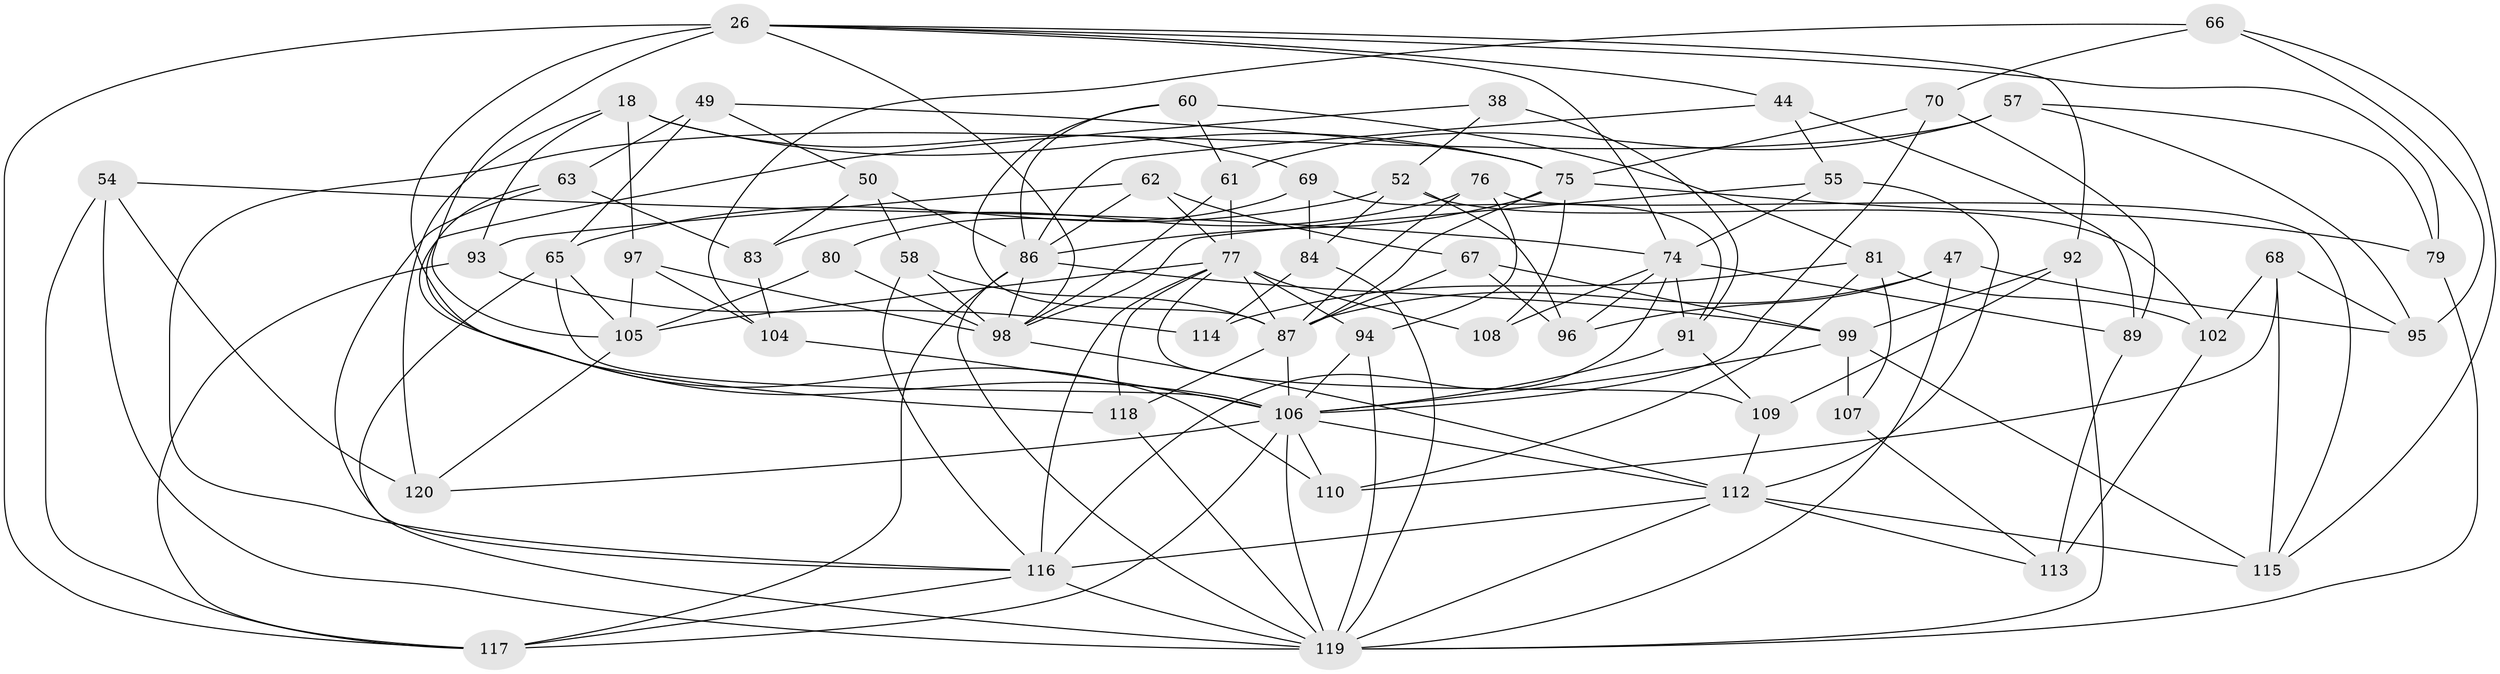 // original degree distribution, {4: 1.0}
// Generated by graph-tools (version 1.1) at 2025/58/03/09/25 04:58:31]
// undirected, 60 vertices, 151 edges
graph export_dot {
graph [start="1"]
  node [color=gray90,style=filled];
  18 [super="+12"];
  26 [super="+16"];
  38;
  44;
  47;
  49;
  50;
  52 [super="+30"];
  54;
  55;
  57;
  58;
  60;
  61;
  62;
  63;
  65 [super="+13"];
  66;
  67;
  68;
  69;
  70;
  74 [super="+24+36"];
  75 [super="+3+15+40"];
  76;
  77 [super="+45+56"];
  79 [super="+4"];
  80;
  81 [super="+71"];
  83;
  84;
  86 [super="+72"];
  87 [super="+51"];
  89;
  91 [super="+8"];
  92;
  93;
  94;
  95;
  96;
  97 [super="+59"];
  98 [super="+33+82+41"];
  99 [super="+90"];
  102;
  104 [super="+100"];
  105 [super="+14+73"];
  106 [super="+34+88+103"];
  107;
  108 [super="+46"];
  109;
  110;
  112 [super="+21+53+22"];
  113;
  114;
  115 [super="+78"];
  116 [super="+25+43+31+101"];
  117 [super="+39"];
  118;
  119 [super="+111+48"];
  120;
  18 -- 97 [weight=2];
  18 -- 120;
  18 -- 69;
  18 -- 75;
  18 -- 93;
  26 -- 44;
  26 -- 105 [weight=2];
  26 -- 79;
  26 -- 92;
  26 -- 74;
  26 -- 98 [weight=2];
  26 -- 106 [weight=3];
  26 -- 117;
  38 -- 91 [weight=2];
  38 -- 52;
  38 -- 118;
  44 -- 89;
  44 -- 55;
  44 -- 86;
  47 -- 96;
  47 -- 95;
  47 -- 87;
  47 -- 119;
  49 -- 63;
  49 -- 50;
  49 -- 65;
  49 -- 75;
  50 -- 83;
  50 -- 58;
  50 -- 86;
  52 -- 102;
  52 -- 65 [weight=2];
  52 -- 96;
  52 -- 84;
  54 -- 74;
  54 -- 120;
  54 -- 117;
  54 -- 119;
  55 -- 98;
  55 -- 112;
  55 -- 74;
  57 -- 61;
  57 -- 116;
  57 -- 95;
  57 -- 79;
  58 -- 87;
  58 -- 116;
  58 -- 98;
  60 -- 61;
  60 -- 81;
  60 -- 87;
  60 -- 86;
  61 -- 98;
  61 -- 77;
  62 -- 67;
  62 -- 93;
  62 -- 86;
  62 -- 77;
  63 -- 83;
  63 -- 110;
  63 -- 116;
  65 -- 105;
  65 -- 119;
  65 -- 106;
  66 -- 95;
  66 -- 70;
  66 -- 115;
  66 -- 104;
  67 -- 96;
  67 -- 87;
  67 -- 99;
  68 -- 110;
  68 -- 102;
  68 -- 95;
  68 -- 115;
  69 -- 84;
  69 -- 80;
  69 -- 91;
  70 -- 89;
  70 -- 75;
  70 -- 106;
  74 -- 96;
  74 -- 91;
  74 -- 116;
  74 -- 89;
  74 -- 108;
  75 -- 86;
  75 -- 87 [weight=3];
  75 -- 79 [weight=2];
  75 -- 108 [weight=3];
  76 -- 115;
  76 -- 83;
  76 -- 94;
  76 -- 87;
  77 -- 94;
  77 -- 105;
  77 -- 116 [weight=4];
  77 -- 118;
  77 -- 108 [weight=2];
  77 -- 87 [weight=2];
  77 -- 109;
  79 -- 119 [weight=2];
  80 -- 98;
  80 -- 105 [weight=2];
  81 -- 114 [weight=2];
  81 -- 110;
  81 -- 107;
  81 -- 102;
  83 -- 104;
  84 -- 114;
  84 -- 119;
  86 -- 99;
  86 -- 119 [weight=2];
  86 -- 98;
  86 -- 117;
  87 -- 118;
  87 -- 106;
  89 -- 113;
  91 -- 109;
  91 -- 106;
  92 -- 109;
  92 -- 99;
  92 -- 119;
  93 -- 114;
  93 -- 117;
  94 -- 119;
  94 -- 106;
  97 -- 104;
  97 -- 105;
  97 -- 98 [weight=2];
  98 -- 112;
  99 -- 106 [weight=2];
  99 -- 115;
  99 -- 107 [weight=2];
  102 -- 113;
  104 -- 106 [weight=3];
  105 -- 120;
  106 -- 110;
  106 -- 112;
  106 -- 117;
  106 -- 119;
  106 -- 120;
  107 -- 113;
  109 -- 112;
  112 -- 113;
  112 -- 115 [weight=2];
  112 -- 119 [weight=2];
  112 -- 116;
  116 -- 119 [weight=2];
  116 -- 117;
  118 -- 119;
}
